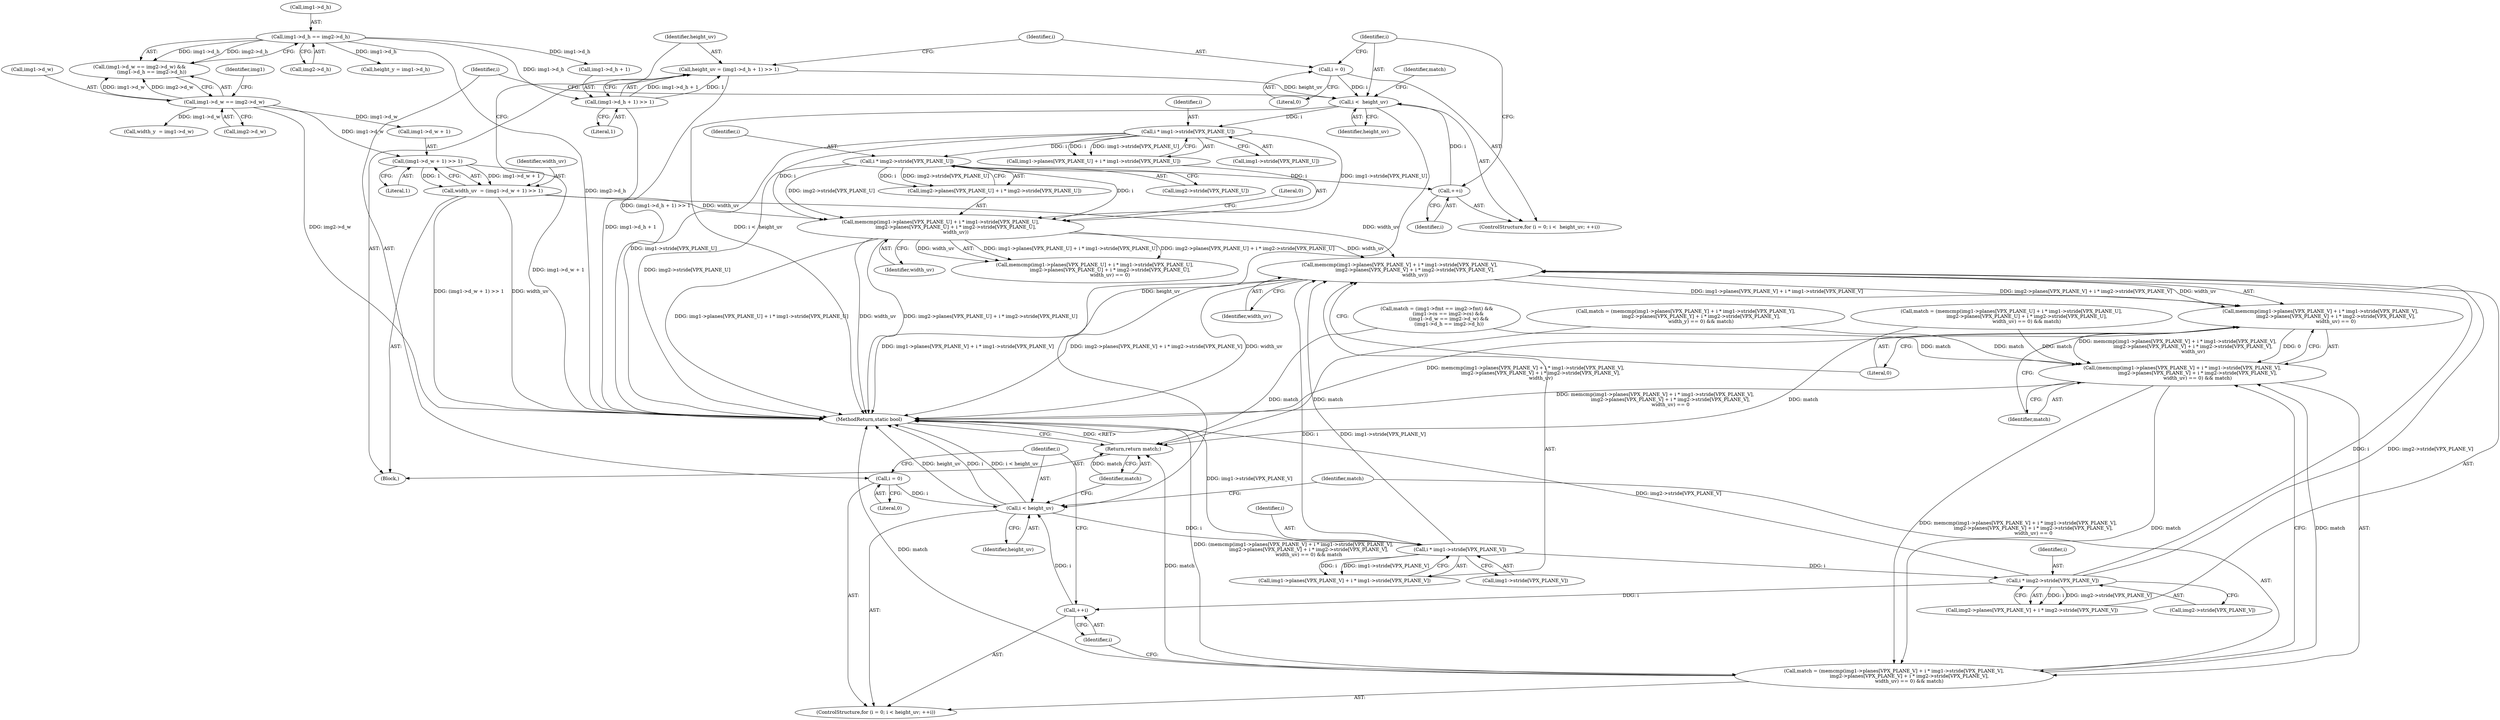digraph "0_Android_5a9753fca56f0eeb9f61e342b2fccffc364f9426_66@API" {
"1000270" [label="(Call,memcmp(img1->planes[VPX_PLANE_V] + i * img1->stride[VPX_PLANE_V],\n                    img2->planes[VPX_PLANE_V] + i * img2->stride[VPX_PLANE_V],\n                    width_uv))"];
"1000277" [label="(Call,i * img1->stride[VPX_PLANE_V])"];
"1000261" [label="(Call,i < height_uv)"];
"1000258" [label="(Call,i = 0)"];
"1000264" [label="(Call,++i)"];
"1000290" [label="(Call,i * img2->stride[VPX_PLANE_V])"];
"1000218" [label="(Call,i <  height_uv)"];
"1000215" [label="(Call,i = 0)"];
"1000221" [label="(Call,++i)"];
"1000247" [label="(Call,i * img2->stride[VPX_PLANE_U])"];
"1000234" [label="(Call,i * img1->stride[VPX_PLANE_U])"];
"1000205" [label="(Call,height_uv = (img1->d_h + 1) >> 1)"];
"1000207" [label="(Call,(img1->d_h + 1) >> 1)"];
"1000131" [label="(Call,img1->d_h == img2->d_h)"];
"1000227" [label="(Call,memcmp(img1->planes[VPX_PLANE_U] + i * img1->stride[VPX_PLANE_U],\n                    img2->planes[VPX_PLANE_U] + i * img2->stride[VPX_PLANE_U],\n                    width_uv))"];
"1000195" [label="(Call,width_uv  = (img1->d_w + 1) >> 1)"];
"1000197" [label="(Call,(img1->d_w + 1) >> 1)"];
"1000124" [label="(Call,img1->d_w == img2->d_w)"];
"1000269" [label="(Call,memcmp(img1->planes[VPX_PLANE_V] + i * img1->stride[VPX_PLANE_V],\n                    img2->planes[VPX_PLANE_V] + i * img2->stride[VPX_PLANE_V],\n                    width_uv) == 0)"];
"1000268" [label="(Call,(memcmp(img1->planes[VPX_PLANE_V] + i * img1->stride[VPX_PLANE_V],\n                    img2->planes[VPX_PLANE_V] + i * img2->stride[VPX_PLANE_V],\n                    width_uv) == 0) && match)"];
"1000266" [label="(Call,match = (memcmp(img1->planes[VPX_PLANE_V] + i * img1->stride[VPX_PLANE_V],\n                    img2->planes[VPX_PLANE_V] + i * img2->stride[VPX_PLANE_V],\n                    width_uv) == 0) && match)"];
"1000300" [label="(Return,return match;)"];
"1000160" [label="(Call,match = (memcmp(img1->planes[VPX_PLANE_Y] + i * img1->stride[VPX_PLANE_Y],\n                    img2->planes[VPX_PLANE_Y] + i * img2->stride[VPX_PLANE_Y],\n                    width_y) == 0) && match)"];
"1000301" [label="(Identifier,match)"];
"1000195" [label="(Call,width_uv  = (img1->d_w + 1) >> 1)"];
"1000241" [label="(Call,img2->planes[VPX_PLANE_U] + i * img2->stride[VPX_PLANE_U])"];
"1000206" [label="(Identifier,height_uv)"];
"1000208" [label="(Call,img1->d_h + 1)"];
"1000105" [label="(Call,match = (img1->fmt == img2->fmt) &&\n               (img1->cs == img2->cs) &&\n                (img1->d_w == img2->d_w) &&\n                (img1->d_h == img2->d_h))"];
"1000223" [label="(Call,match = (memcmp(img1->planes[VPX_PLANE_U] + i * img1->stride[VPX_PLANE_U],\n                    img2->planes[VPX_PLANE_U] + i * img2->stride[VPX_PLANE_U],\n                    width_uv) == 0) && match)"];
"1000228" [label="(Call,img1->planes[VPX_PLANE_U] + i * img1->stride[VPX_PLANE_U])"];
"1000278" [label="(Identifier,i)"];
"1000236" [label="(Call,img1->stride[VPX_PLANE_U])"];
"1000277" [label="(Call,i * img1->stride[VPX_PLANE_V])"];
"1000247" [label="(Call,i * img2->stride[VPX_PLANE_U])"];
"1000216" [label="(Identifier,i)"];
"1000207" [label="(Call,(img1->d_h + 1) >> 1)"];
"1000124" [label="(Call,img1->d_w == img2->d_w)"];
"1000290" [label="(Call,i * img2->stride[VPX_PLANE_V])"];
"1000255" [label="(Literal,0)"];
"1000292" [label="(Call,img2->stride[VPX_PLANE_V])"];
"1000145" [label="(Call,height_y = img1->d_h)"];
"1000270" [label="(Call,memcmp(img1->planes[VPX_PLANE_V] + i * img1->stride[VPX_PLANE_V],\n                    img2->planes[VPX_PLANE_V] + i * img2->stride[VPX_PLANE_V],\n                    width_uv))"];
"1000234" [label="(Call,i * img1->stride[VPX_PLANE_U])"];
"1000218" [label="(Call,i <  height_uv)"];
"1000291" [label="(Identifier,i)"];
"1000103" [label="(Block,)"];
"1000221" [label="(Call,++i)"];
"1000298" [label="(Literal,0)"];
"1000265" [label="(Identifier,i)"];
"1000132" [label="(Call,img1->d_h)"];
"1000196" [label="(Identifier,width_uv)"];
"1000248" [label="(Identifier,i)"];
"1000268" [label="(Call,(memcmp(img1->planes[VPX_PLANE_V] + i * img1->stride[VPX_PLANE_V],\n                    img2->planes[VPX_PLANE_V] + i * img2->stride[VPX_PLANE_V],\n                    width_uv) == 0) && match)"];
"1000299" [label="(Identifier,match)"];
"1000235" [label="(Identifier,i)"];
"1000271" [label="(Call,img1->planes[VPX_PLANE_V] + i * img1->stride[VPX_PLANE_V])"];
"1000219" [label="(Identifier,i)"];
"1000220" [label="(Identifier,height_uv)"];
"1000259" [label="(Identifier,i)"];
"1000215" [label="(Call,i = 0)"];
"1000131" [label="(Call,img1->d_h == img2->d_h)"];
"1000198" [label="(Call,img1->d_w + 1)"];
"1000263" [label="(Identifier,height_uv)"];
"1000135" [label="(Call,img2->d_h)"];
"1000260" [label="(Literal,0)"];
"1000205" [label="(Call,height_uv = (img1->d_h + 1) >> 1)"];
"1000261" [label="(Call,i < height_uv)"];
"1000284" [label="(Call,img2->planes[VPX_PLANE_V] + i * img2->stride[VPX_PLANE_V])"];
"1000214" [label="(ControlStructure,for (i = 0; i <  height_uv; ++i))"];
"1000269" [label="(Call,memcmp(img1->planes[VPX_PLANE_V] + i * img1->stride[VPX_PLANE_V],\n                    img2->planes[VPX_PLANE_V] + i * img2->stride[VPX_PLANE_V],\n                    width_uv) == 0)"];
"1000227" [label="(Call,memcmp(img1->planes[VPX_PLANE_U] + i * img1->stride[VPX_PLANE_U],\n                    img2->planes[VPX_PLANE_U] + i * img2->stride[VPX_PLANE_U],\n                    width_uv))"];
"1000133" [label="(Identifier,img1)"];
"1000197" [label="(Call,(img1->d_w + 1) >> 1)"];
"1000249" [label="(Call,img2->stride[VPX_PLANE_U])"];
"1000262" [label="(Identifier,i)"];
"1000264" [label="(Call,++i)"];
"1000139" [label="(Call,width_y  = img1->d_w)"];
"1000267" [label="(Identifier,match)"];
"1000226" [label="(Call,memcmp(img1->planes[VPX_PLANE_U] + i * img1->stride[VPX_PLANE_U],\n                    img2->planes[VPX_PLANE_U] + i * img2->stride[VPX_PLANE_U],\n                    width_uv) == 0)"];
"1000217" [label="(Literal,0)"];
"1000213" [label="(Literal,1)"];
"1000224" [label="(Identifier,match)"];
"1000266" [label="(Call,match = (memcmp(img1->planes[VPX_PLANE_V] + i * img1->stride[VPX_PLANE_V],\n                    img2->planes[VPX_PLANE_V] + i * img2->stride[VPX_PLANE_V],\n                    width_uv) == 0) && match)"];
"1000123" [label="(Call,(img1->d_w == img2->d_w) &&\n                (img1->d_h == img2->d_h))"];
"1000302" [label="(MethodReturn,static bool)"];
"1000203" [label="(Literal,1)"];
"1000297" [label="(Identifier,width_uv)"];
"1000257" [label="(ControlStructure,for (i = 0; i < height_uv; ++i))"];
"1000254" [label="(Identifier,width_uv)"];
"1000125" [label="(Call,img1->d_w)"];
"1000300" [label="(Return,return match;)"];
"1000128" [label="(Call,img2->d_w)"];
"1000222" [label="(Identifier,i)"];
"1000258" [label="(Call,i = 0)"];
"1000279" [label="(Call,img1->stride[VPX_PLANE_V])"];
"1000270" -> "1000269"  [label="AST: "];
"1000270" -> "1000297"  [label="CFG: "];
"1000271" -> "1000270"  [label="AST: "];
"1000284" -> "1000270"  [label="AST: "];
"1000297" -> "1000270"  [label="AST: "];
"1000298" -> "1000270"  [label="CFG: "];
"1000270" -> "1000302"  [label="DDG: img2->planes[VPX_PLANE_V] + i * img2->stride[VPX_PLANE_V]"];
"1000270" -> "1000302"  [label="DDG: width_uv"];
"1000270" -> "1000302"  [label="DDG: img1->planes[VPX_PLANE_V] + i * img1->stride[VPX_PLANE_V]"];
"1000270" -> "1000269"  [label="DDG: img1->planes[VPX_PLANE_V] + i * img1->stride[VPX_PLANE_V]"];
"1000270" -> "1000269"  [label="DDG: img2->planes[VPX_PLANE_V] + i * img2->stride[VPX_PLANE_V]"];
"1000270" -> "1000269"  [label="DDG: width_uv"];
"1000277" -> "1000270"  [label="DDG: i"];
"1000277" -> "1000270"  [label="DDG: img1->stride[VPX_PLANE_V]"];
"1000290" -> "1000270"  [label="DDG: i"];
"1000290" -> "1000270"  [label="DDG: img2->stride[VPX_PLANE_V]"];
"1000227" -> "1000270"  [label="DDG: width_uv"];
"1000195" -> "1000270"  [label="DDG: width_uv"];
"1000277" -> "1000271"  [label="AST: "];
"1000277" -> "1000279"  [label="CFG: "];
"1000278" -> "1000277"  [label="AST: "];
"1000279" -> "1000277"  [label="AST: "];
"1000271" -> "1000277"  [label="CFG: "];
"1000277" -> "1000302"  [label="DDG: img1->stride[VPX_PLANE_V]"];
"1000277" -> "1000271"  [label="DDG: i"];
"1000277" -> "1000271"  [label="DDG: img1->stride[VPX_PLANE_V]"];
"1000261" -> "1000277"  [label="DDG: i"];
"1000277" -> "1000290"  [label="DDG: i"];
"1000261" -> "1000257"  [label="AST: "];
"1000261" -> "1000263"  [label="CFG: "];
"1000262" -> "1000261"  [label="AST: "];
"1000263" -> "1000261"  [label="AST: "];
"1000267" -> "1000261"  [label="CFG: "];
"1000301" -> "1000261"  [label="CFG: "];
"1000261" -> "1000302"  [label="DDG: height_uv"];
"1000261" -> "1000302"  [label="DDG: i"];
"1000261" -> "1000302"  [label="DDG: i < height_uv"];
"1000258" -> "1000261"  [label="DDG: i"];
"1000264" -> "1000261"  [label="DDG: i"];
"1000218" -> "1000261"  [label="DDG: height_uv"];
"1000258" -> "1000257"  [label="AST: "];
"1000258" -> "1000260"  [label="CFG: "];
"1000259" -> "1000258"  [label="AST: "];
"1000260" -> "1000258"  [label="AST: "];
"1000262" -> "1000258"  [label="CFG: "];
"1000264" -> "1000257"  [label="AST: "];
"1000264" -> "1000265"  [label="CFG: "];
"1000265" -> "1000264"  [label="AST: "];
"1000262" -> "1000264"  [label="CFG: "];
"1000290" -> "1000264"  [label="DDG: i"];
"1000290" -> "1000284"  [label="AST: "];
"1000290" -> "1000292"  [label="CFG: "];
"1000291" -> "1000290"  [label="AST: "];
"1000292" -> "1000290"  [label="AST: "];
"1000284" -> "1000290"  [label="CFG: "];
"1000290" -> "1000302"  [label="DDG: img2->stride[VPX_PLANE_V]"];
"1000290" -> "1000284"  [label="DDG: i"];
"1000290" -> "1000284"  [label="DDG: img2->stride[VPX_PLANE_V]"];
"1000218" -> "1000214"  [label="AST: "];
"1000218" -> "1000220"  [label="CFG: "];
"1000219" -> "1000218"  [label="AST: "];
"1000220" -> "1000218"  [label="AST: "];
"1000224" -> "1000218"  [label="CFG: "];
"1000259" -> "1000218"  [label="CFG: "];
"1000218" -> "1000302"  [label="DDG: i <  height_uv"];
"1000215" -> "1000218"  [label="DDG: i"];
"1000221" -> "1000218"  [label="DDG: i"];
"1000205" -> "1000218"  [label="DDG: height_uv"];
"1000218" -> "1000234"  [label="DDG: i"];
"1000215" -> "1000214"  [label="AST: "];
"1000215" -> "1000217"  [label="CFG: "];
"1000216" -> "1000215"  [label="AST: "];
"1000217" -> "1000215"  [label="AST: "];
"1000219" -> "1000215"  [label="CFG: "];
"1000221" -> "1000214"  [label="AST: "];
"1000221" -> "1000222"  [label="CFG: "];
"1000222" -> "1000221"  [label="AST: "];
"1000219" -> "1000221"  [label="CFG: "];
"1000247" -> "1000221"  [label="DDG: i"];
"1000247" -> "1000241"  [label="AST: "];
"1000247" -> "1000249"  [label="CFG: "];
"1000248" -> "1000247"  [label="AST: "];
"1000249" -> "1000247"  [label="AST: "];
"1000241" -> "1000247"  [label="CFG: "];
"1000247" -> "1000302"  [label="DDG: img2->stride[VPX_PLANE_U]"];
"1000247" -> "1000227"  [label="DDG: i"];
"1000247" -> "1000227"  [label="DDG: img2->stride[VPX_PLANE_U]"];
"1000247" -> "1000241"  [label="DDG: i"];
"1000247" -> "1000241"  [label="DDG: img2->stride[VPX_PLANE_U]"];
"1000234" -> "1000247"  [label="DDG: i"];
"1000234" -> "1000228"  [label="AST: "];
"1000234" -> "1000236"  [label="CFG: "];
"1000235" -> "1000234"  [label="AST: "];
"1000236" -> "1000234"  [label="AST: "];
"1000228" -> "1000234"  [label="CFG: "];
"1000234" -> "1000302"  [label="DDG: img1->stride[VPX_PLANE_U]"];
"1000234" -> "1000227"  [label="DDG: i"];
"1000234" -> "1000227"  [label="DDG: img1->stride[VPX_PLANE_U]"];
"1000234" -> "1000228"  [label="DDG: i"];
"1000234" -> "1000228"  [label="DDG: img1->stride[VPX_PLANE_U]"];
"1000205" -> "1000103"  [label="AST: "];
"1000205" -> "1000207"  [label="CFG: "];
"1000206" -> "1000205"  [label="AST: "];
"1000207" -> "1000205"  [label="AST: "];
"1000216" -> "1000205"  [label="CFG: "];
"1000205" -> "1000302"  [label="DDG: (img1->d_h + 1) >> 1"];
"1000207" -> "1000205"  [label="DDG: img1->d_h + 1"];
"1000207" -> "1000205"  [label="DDG: 1"];
"1000207" -> "1000213"  [label="CFG: "];
"1000208" -> "1000207"  [label="AST: "];
"1000213" -> "1000207"  [label="AST: "];
"1000207" -> "1000302"  [label="DDG: img1->d_h + 1"];
"1000131" -> "1000207"  [label="DDG: img1->d_h"];
"1000131" -> "1000123"  [label="AST: "];
"1000131" -> "1000135"  [label="CFG: "];
"1000132" -> "1000131"  [label="AST: "];
"1000135" -> "1000131"  [label="AST: "];
"1000123" -> "1000131"  [label="CFG: "];
"1000131" -> "1000302"  [label="DDG: img2->d_h"];
"1000131" -> "1000123"  [label="DDG: img1->d_h"];
"1000131" -> "1000123"  [label="DDG: img2->d_h"];
"1000131" -> "1000145"  [label="DDG: img1->d_h"];
"1000131" -> "1000208"  [label="DDG: img1->d_h"];
"1000227" -> "1000226"  [label="AST: "];
"1000227" -> "1000254"  [label="CFG: "];
"1000228" -> "1000227"  [label="AST: "];
"1000241" -> "1000227"  [label="AST: "];
"1000254" -> "1000227"  [label="AST: "];
"1000255" -> "1000227"  [label="CFG: "];
"1000227" -> "1000302"  [label="DDG: img1->planes[VPX_PLANE_U] + i * img1->stride[VPX_PLANE_U]"];
"1000227" -> "1000302"  [label="DDG: width_uv"];
"1000227" -> "1000302"  [label="DDG: img2->planes[VPX_PLANE_U] + i * img2->stride[VPX_PLANE_U]"];
"1000227" -> "1000226"  [label="DDG: img1->planes[VPX_PLANE_U] + i * img1->stride[VPX_PLANE_U]"];
"1000227" -> "1000226"  [label="DDG: img2->planes[VPX_PLANE_U] + i * img2->stride[VPX_PLANE_U]"];
"1000227" -> "1000226"  [label="DDG: width_uv"];
"1000195" -> "1000227"  [label="DDG: width_uv"];
"1000195" -> "1000103"  [label="AST: "];
"1000195" -> "1000197"  [label="CFG: "];
"1000196" -> "1000195"  [label="AST: "];
"1000197" -> "1000195"  [label="AST: "];
"1000206" -> "1000195"  [label="CFG: "];
"1000195" -> "1000302"  [label="DDG: (img1->d_w + 1) >> 1"];
"1000195" -> "1000302"  [label="DDG: width_uv"];
"1000197" -> "1000195"  [label="DDG: img1->d_w + 1"];
"1000197" -> "1000195"  [label="DDG: 1"];
"1000197" -> "1000203"  [label="CFG: "];
"1000198" -> "1000197"  [label="AST: "];
"1000203" -> "1000197"  [label="AST: "];
"1000197" -> "1000302"  [label="DDG: img1->d_w + 1"];
"1000124" -> "1000197"  [label="DDG: img1->d_w"];
"1000124" -> "1000123"  [label="AST: "];
"1000124" -> "1000128"  [label="CFG: "];
"1000125" -> "1000124"  [label="AST: "];
"1000128" -> "1000124"  [label="AST: "];
"1000133" -> "1000124"  [label="CFG: "];
"1000123" -> "1000124"  [label="CFG: "];
"1000124" -> "1000302"  [label="DDG: img2->d_w"];
"1000124" -> "1000123"  [label="DDG: img1->d_w"];
"1000124" -> "1000123"  [label="DDG: img2->d_w"];
"1000124" -> "1000139"  [label="DDG: img1->d_w"];
"1000124" -> "1000198"  [label="DDG: img1->d_w"];
"1000269" -> "1000268"  [label="AST: "];
"1000269" -> "1000298"  [label="CFG: "];
"1000298" -> "1000269"  [label="AST: "];
"1000299" -> "1000269"  [label="CFG: "];
"1000268" -> "1000269"  [label="CFG: "];
"1000269" -> "1000302"  [label="DDG: memcmp(img1->planes[VPX_PLANE_V] + i * img1->stride[VPX_PLANE_V],\n                    img2->planes[VPX_PLANE_V] + i * img2->stride[VPX_PLANE_V],\n                    width_uv)"];
"1000269" -> "1000268"  [label="DDG: memcmp(img1->planes[VPX_PLANE_V] + i * img1->stride[VPX_PLANE_V],\n                    img2->planes[VPX_PLANE_V] + i * img2->stride[VPX_PLANE_V],\n                    width_uv)"];
"1000269" -> "1000268"  [label="DDG: 0"];
"1000268" -> "1000266"  [label="AST: "];
"1000268" -> "1000299"  [label="CFG: "];
"1000299" -> "1000268"  [label="AST: "];
"1000266" -> "1000268"  [label="CFG: "];
"1000268" -> "1000302"  [label="DDG: memcmp(img1->planes[VPX_PLANE_V] + i * img1->stride[VPX_PLANE_V],\n                    img2->planes[VPX_PLANE_V] + i * img2->stride[VPX_PLANE_V],\n                    width_uv) == 0"];
"1000268" -> "1000266"  [label="DDG: memcmp(img1->planes[VPX_PLANE_V] + i * img1->stride[VPX_PLANE_V],\n                    img2->planes[VPX_PLANE_V] + i * img2->stride[VPX_PLANE_V],\n                    width_uv) == 0"];
"1000268" -> "1000266"  [label="DDG: match"];
"1000266" -> "1000268"  [label="DDG: match"];
"1000160" -> "1000268"  [label="DDG: match"];
"1000105" -> "1000268"  [label="DDG: match"];
"1000223" -> "1000268"  [label="DDG: match"];
"1000266" -> "1000257"  [label="AST: "];
"1000267" -> "1000266"  [label="AST: "];
"1000265" -> "1000266"  [label="CFG: "];
"1000266" -> "1000302"  [label="DDG: (memcmp(img1->planes[VPX_PLANE_V] + i * img1->stride[VPX_PLANE_V],\n                    img2->planes[VPX_PLANE_V] + i * img2->stride[VPX_PLANE_V],\n                    width_uv) == 0) && match"];
"1000266" -> "1000302"  [label="DDG: match"];
"1000266" -> "1000300"  [label="DDG: match"];
"1000300" -> "1000103"  [label="AST: "];
"1000300" -> "1000301"  [label="CFG: "];
"1000301" -> "1000300"  [label="AST: "];
"1000302" -> "1000300"  [label="CFG: "];
"1000300" -> "1000302"  [label="DDG: <RET>"];
"1000301" -> "1000300"  [label="DDG: match"];
"1000160" -> "1000300"  [label="DDG: match"];
"1000105" -> "1000300"  [label="DDG: match"];
"1000223" -> "1000300"  [label="DDG: match"];
}
